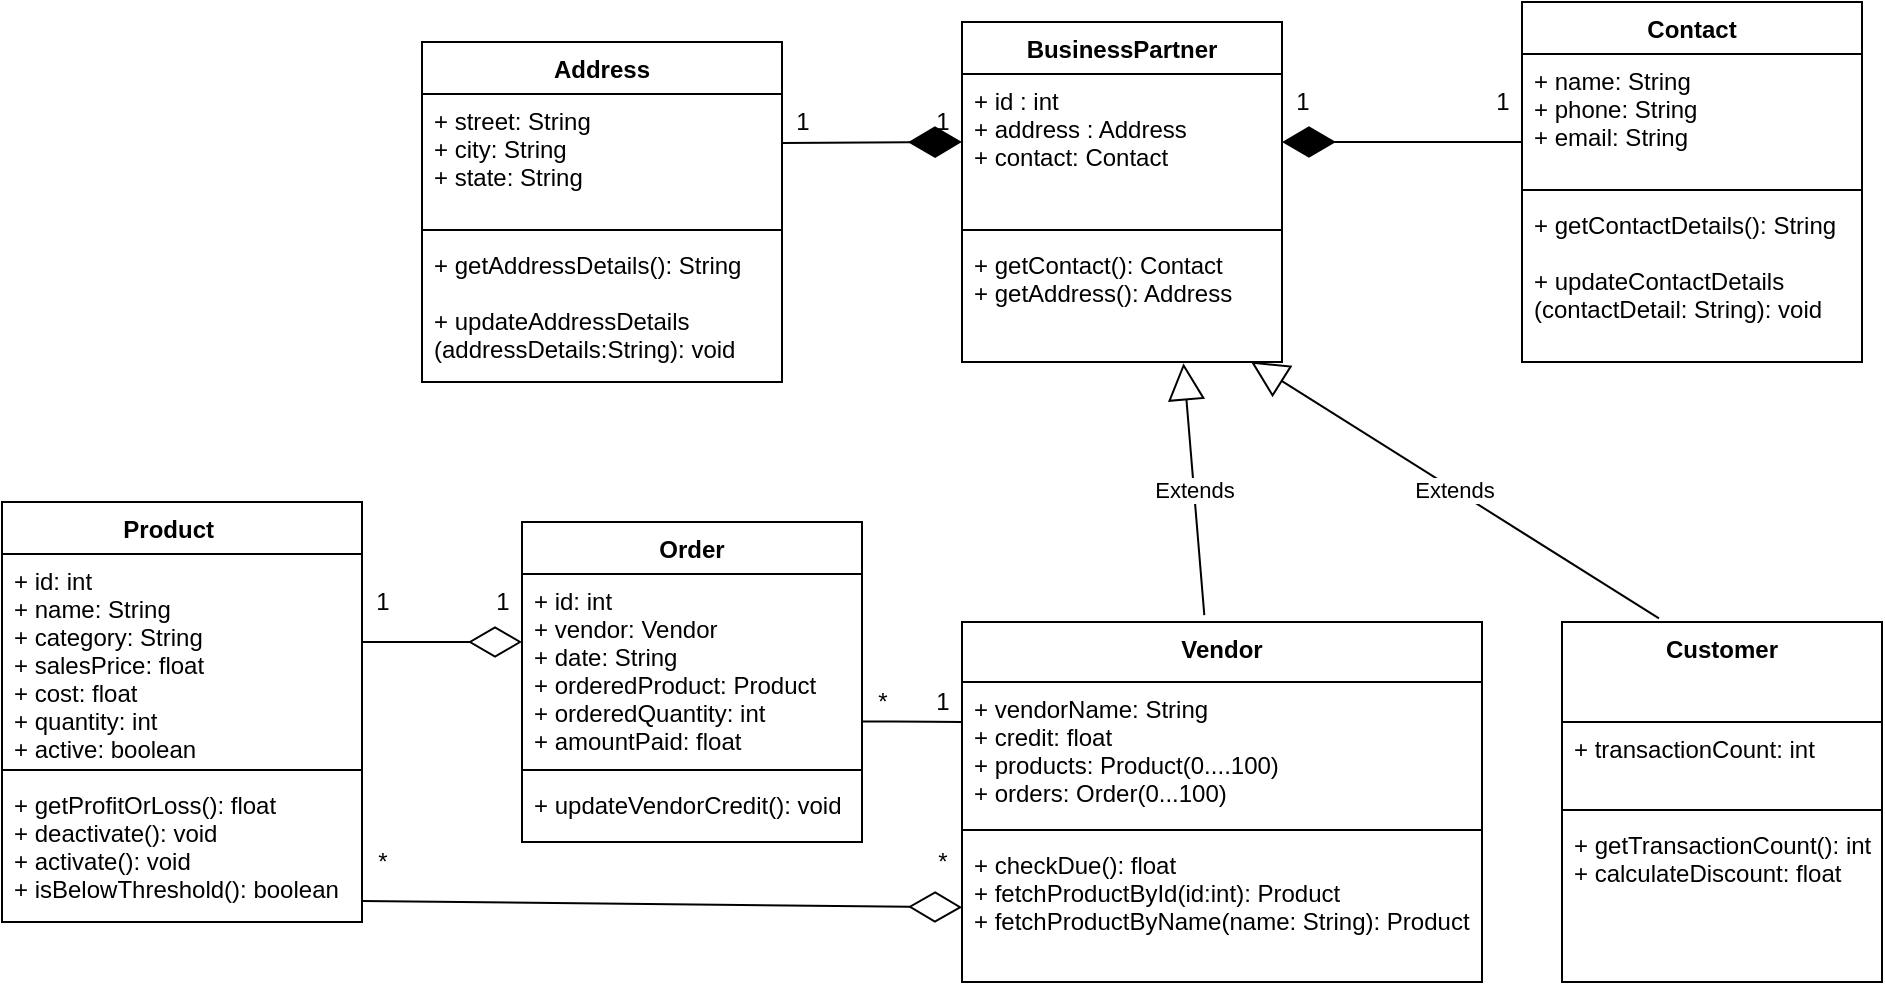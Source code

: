 <mxfile version="15.0.5" type="device" pages="2"><diagram id="69OuJsf0LlZGyANOmkY6" name="Page-1"><mxGraphModel dx="1888" dy="1621" grid="1" gridSize="10" guides="1" tooltips="1" connect="1" arrows="1" fold="1" page="1" pageScale="1" pageWidth="850" pageHeight="1100" math="0" shadow="0"><root><mxCell id="0"/><mxCell id="1" parent="0"/><mxCell id="LEkP-3PZfSbXPU-rr5hg-1" value="Address" style="swimlane;fontStyle=1;align=center;verticalAlign=top;childLayout=stackLayout;horizontal=1;startSize=26;horizontalStack=0;resizeParent=1;resizeParentMax=0;resizeLast=0;collapsible=1;marginBottom=0;" parent="1" vertex="1"><mxGeometry x="110" y="-120" width="180" height="170" as="geometry"><mxRectangle x="220" y="180" width="100" height="26" as="alternateBounds"/></mxGeometry></mxCell><mxCell id="LEkP-3PZfSbXPU-rr5hg-2" value="+ street: String&#10;+ city: String&#10;+ state: String&#10;" style="text;strokeColor=none;fillColor=none;align=left;verticalAlign=top;spacingLeft=4;spacingRight=4;overflow=hidden;rotatable=0;points=[[0,0.5],[1,0.5]];portConstraint=eastwest;" parent="LEkP-3PZfSbXPU-rr5hg-1" vertex="1"><mxGeometry y="26" width="180" height="64" as="geometry"/></mxCell><mxCell id="LEkP-3PZfSbXPU-rr5hg-3" value="" style="line;strokeWidth=1;fillColor=none;align=left;verticalAlign=middle;spacingTop=-1;spacingLeft=3;spacingRight=3;rotatable=0;labelPosition=right;points=[];portConstraint=eastwest;" parent="LEkP-3PZfSbXPU-rr5hg-1" vertex="1"><mxGeometry y="90" width="180" height="8" as="geometry"/></mxCell><mxCell id="LEkP-3PZfSbXPU-rr5hg-4" value="+ getAddressDetails(): String&#10;&#10;+ updateAddressDetails&#10;(addressDetails:String): void&#10;" style="text;strokeColor=none;fillColor=none;align=left;verticalAlign=top;spacingLeft=4;spacingRight=4;overflow=hidden;rotatable=0;points=[[0,0.5],[1,0.5]];portConstraint=eastwest;" parent="LEkP-3PZfSbXPU-rr5hg-1" vertex="1"><mxGeometry y="98" width="180" height="72" as="geometry"/></mxCell><mxCell id="LEkP-3PZfSbXPU-rr5hg-7" value="BusinessPartner" style="swimlane;fontStyle=1;align=center;verticalAlign=top;childLayout=stackLayout;horizontal=1;startSize=26;horizontalStack=0;resizeParent=1;resizeParentMax=0;resizeLast=0;collapsible=1;marginBottom=0;" parent="1" vertex="1"><mxGeometry x="380" y="-130" width="160" height="170" as="geometry"/></mxCell><mxCell id="LEkP-3PZfSbXPU-rr5hg-8" value="+ id : int&#10;+ address : Address&#10;+ contact: Contact" style="text;strokeColor=none;fillColor=none;align=left;verticalAlign=top;spacingLeft=4;spacingRight=4;overflow=hidden;rotatable=0;points=[[0,0.5],[1,0.5]];portConstraint=eastwest;" parent="LEkP-3PZfSbXPU-rr5hg-7" vertex="1"><mxGeometry y="26" width="160" height="74" as="geometry"/></mxCell><mxCell id="LEkP-3PZfSbXPU-rr5hg-9" value="" style="line;strokeWidth=1;fillColor=none;align=left;verticalAlign=middle;spacingTop=-1;spacingLeft=3;spacingRight=3;rotatable=0;labelPosition=right;points=[];portConstraint=eastwest;" parent="LEkP-3PZfSbXPU-rr5hg-7" vertex="1"><mxGeometry y="100" width="160" height="8" as="geometry"/></mxCell><mxCell id="LEkP-3PZfSbXPU-rr5hg-10" value="+ getContact(): Contact&#10;+ getAddress(): Address&#10;" style="text;strokeColor=none;fillColor=none;align=left;verticalAlign=top;spacingLeft=4;spacingRight=4;overflow=hidden;rotatable=0;points=[[0,0.5],[1,0.5]];portConstraint=eastwest;" parent="LEkP-3PZfSbXPU-rr5hg-7" vertex="1"><mxGeometry y="108" width="160" height="62" as="geometry"/></mxCell><mxCell id="LEkP-3PZfSbXPU-rr5hg-12" value="" style="endArrow=diamondThin;endFill=1;endSize=24;html=1;" parent="1" edge="1"><mxGeometry width="160" relative="1" as="geometry"><mxPoint x="290" y="-69.5" as="sourcePoint"/><mxPoint x="380" y="-70" as="targetPoint"/></mxGeometry></mxCell><mxCell id="LEkP-3PZfSbXPU-rr5hg-13" value="Contact&#10;" style="swimlane;fontStyle=1;align=center;verticalAlign=top;childLayout=stackLayout;horizontal=1;startSize=26;horizontalStack=0;resizeParent=1;resizeParentMax=0;resizeLast=0;collapsible=1;marginBottom=0;" parent="1" vertex="1"><mxGeometry x="660" y="-140" width="170" height="180" as="geometry"><mxRectangle x="670" y="20" width="80" height="26" as="alternateBounds"/></mxGeometry></mxCell><mxCell id="LEkP-3PZfSbXPU-rr5hg-14" value="+ name: String&#10;+ phone: String&#10;+ email: String&#10;" style="text;strokeColor=none;fillColor=none;align=left;verticalAlign=top;spacingLeft=4;spacingRight=4;overflow=hidden;rotatable=0;points=[[0,0.5],[1,0.5]];portConstraint=eastwest;" parent="LEkP-3PZfSbXPU-rr5hg-13" vertex="1"><mxGeometry y="26" width="170" height="64" as="geometry"/></mxCell><mxCell id="LEkP-3PZfSbXPU-rr5hg-15" value="" style="line;strokeWidth=1;fillColor=none;align=left;verticalAlign=middle;spacingTop=-1;spacingLeft=3;spacingRight=3;rotatable=0;labelPosition=right;points=[];portConstraint=eastwest;" parent="LEkP-3PZfSbXPU-rr5hg-13" vertex="1"><mxGeometry y="90" width="170" height="8" as="geometry"/></mxCell><mxCell id="LEkP-3PZfSbXPU-rr5hg-16" value="+ getContactDetails(): String&#10;&#10;+ updateContactDetails&#10;(contactDetail: String): void&#10;" style="text;strokeColor=none;fillColor=none;align=left;verticalAlign=top;spacingLeft=4;spacingRight=4;overflow=hidden;rotatable=0;points=[[0,0.5],[1,0.5]];portConstraint=eastwest;" parent="LEkP-3PZfSbXPU-rr5hg-13" vertex="1"><mxGeometry y="98" width="170" height="82" as="geometry"/></mxCell><mxCell id="LEkP-3PZfSbXPU-rr5hg-22" value="" style="endArrow=diamondThin;endFill=1;endSize=24;html=1;" parent="1" edge="1"><mxGeometry width="160" relative="1" as="geometry"><mxPoint x="660" y="-70" as="sourcePoint"/><mxPoint x="540" y="-70" as="targetPoint"/><Array as="points"/></mxGeometry></mxCell><mxCell id="LEkP-3PZfSbXPU-rr5hg-23" value="Product    " style="swimlane;fontStyle=1;align=center;verticalAlign=top;childLayout=stackLayout;horizontal=1;startSize=26;horizontalStack=0;resizeParent=1;resizeParentMax=0;resizeLast=0;collapsible=1;marginBottom=0;" parent="1" vertex="1"><mxGeometry x="-100" y="110" width="180" height="210" as="geometry"/></mxCell><mxCell id="LEkP-3PZfSbXPU-rr5hg-24" value="+ id: int&#10;+ name: String&#10;+ category: String&#10;+ salesPrice: float&#10;+ cost: float&#10;+ quantity: int&#10;+ active: boolean&#10;&#10;" style="text;strokeColor=none;fillColor=none;align=left;verticalAlign=top;spacingLeft=4;spacingRight=4;overflow=hidden;rotatable=0;points=[[0,0.5],[1,0.5]];portConstraint=eastwest;" parent="LEkP-3PZfSbXPU-rr5hg-23" vertex="1"><mxGeometry y="26" width="180" height="104" as="geometry"/></mxCell><mxCell id="LEkP-3PZfSbXPU-rr5hg-25" value="" style="line;strokeWidth=1;fillColor=none;align=left;verticalAlign=middle;spacingTop=-1;spacingLeft=3;spacingRight=3;rotatable=0;labelPosition=right;points=[];portConstraint=eastwest;" parent="LEkP-3PZfSbXPU-rr5hg-23" vertex="1"><mxGeometry y="130" width="180" height="8" as="geometry"/></mxCell><mxCell id="LEkP-3PZfSbXPU-rr5hg-26" value="+ getProfitOrLoss(): float&#10;+ deactivate(): void&#10;+ activate(): void&#10;+ isBelowThreshold(): boolean" style="text;strokeColor=none;fillColor=none;align=left;verticalAlign=top;spacingLeft=4;spacingRight=4;overflow=hidden;rotatable=0;points=[[0,0.5],[1,0.5]];portConstraint=eastwest;" parent="LEkP-3PZfSbXPU-rr5hg-23" vertex="1"><mxGeometry y="138" width="180" height="72" as="geometry"/></mxCell><mxCell id="LEkP-3PZfSbXPU-rr5hg-27" value="Order" style="swimlane;fontStyle=1;align=center;verticalAlign=top;childLayout=stackLayout;horizontal=1;startSize=26;horizontalStack=0;resizeParent=1;resizeParentMax=0;resizeLast=0;collapsible=1;marginBottom=0;" parent="1" vertex="1"><mxGeometry x="160" y="120" width="170" height="160" as="geometry"/></mxCell><mxCell id="LEkP-3PZfSbXPU-rr5hg-28" value="+ id: int&#10;+ vendor: Vendor&#10;+ date: String&#10;+ orderedProduct: Product&#10;+ orderedQuantity: int&#10;+ amountPaid: float" style="text;strokeColor=none;fillColor=none;align=left;verticalAlign=top;spacingLeft=4;spacingRight=4;overflow=hidden;rotatable=0;points=[[0,0.5],[1,0.5]];portConstraint=eastwest;" parent="LEkP-3PZfSbXPU-rr5hg-27" vertex="1"><mxGeometry y="26" width="170" height="94" as="geometry"/></mxCell><mxCell id="LEkP-3PZfSbXPU-rr5hg-29" value="" style="line;strokeWidth=1;fillColor=none;align=left;verticalAlign=middle;spacingTop=-1;spacingLeft=3;spacingRight=3;rotatable=0;labelPosition=right;points=[];portConstraint=eastwest;" parent="LEkP-3PZfSbXPU-rr5hg-27" vertex="1"><mxGeometry y="120" width="170" height="8" as="geometry"/></mxCell><mxCell id="LEkP-3PZfSbXPU-rr5hg-30" value="+ updateVendorCredit(): void" style="text;strokeColor=none;fillColor=none;align=left;verticalAlign=top;spacingLeft=4;spacingRight=4;overflow=hidden;rotatable=0;points=[[0,0.5],[1,0.5]];portConstraint=eastwest;" parent="LEkP-3PZfSbXPU-rr5hg-27" vertex="1"><mxGeometry y="128" width="170" height="32" as="geometry"/></mxCell><mxCell id="LEkP-3PZfSbXPU-rr5hg-32" value="Vendor&#10;" style="swimlane;fontStyle=1;align=center;verticalAlign=top;childLayout=stackLayout;horizontal=1;startSize=30;horizontalStack=0;resizeParent=1;resizeParentMax=0;resizeLast=0;collapsible=1;marginBottom=0;" parent="1" vertex="1"><mxGeometry x="380" y="170" width="260" height="180" as="geometry"/></mxCell><mxCell id="LEkP-3PZfSbXPU-rr5hg-33" value="+ vendorName: String&#10;+ credit: float&#10;+ products: Product(0....100)&#10;+ orders: Order(0...100)&#10;" style="text;strokeColor=none;fillColor=none;align=left;verticalAlign=top;spacingLeft=4;spacingRight=4;overflow=hidden;rotatable=0;points=[[0,0.5],[1,0.5]];portConstraint=eastwest;" parent="LEkP-3PZfSbXPU-rr5hg-32" vertex="1"><mxGeometry y="30" width="260" height="70" as="geometry"/></mxCell><mxCell id="LEkP-3PZfSbXPU-rr5hg-34" value="" style="line;strokeWidth=1;fillColor=none;align=left;verticalAlign=middle;spacingTop=-1;spacingLeft=3;spacingRight=3;rotatable=0;labelPosition=right;points=[];portConstraint=eastwest;" parent="LEkP-3PZfSbXPU-rr5hg-32" vertex="1"><mxGeometry y="100" width="260" height="8" as="geometry"/></mxCell><mxCell id="LEkP-3PZfSbXPU-rr5hg-35" value="+ checkDue(): float&#10;+ fetchProductById(id:int): Product&#10;+ fetchProductByName(name: String): Product&#10;&#10;" style="text;strokeColor=none;fillColor=none;align=left;verticalAlign=top;spacingLeft=4;spacingRight=4;overflow=hidden;rotatable=0;points=[[0,0.5],[1,0.5]];portConstraint=eastwest;" parent="LEkP-3PZfSbXPU-rr5hg-32" vertex="1"><mxGeometry y="108" width="260" height="72" as="geometry"/></mxCell><mxCell id="LEkP-3PZfSbXPU-rr5hg-36" value="Customer" style="swimlane;fontStyle=1;align=center;verticalAlign=top;childLayout=stackLayout;horizontal=1;startSize=50;horizontalStack=0;resizeParent=1;resizeParentMax=0;resizeLast=0;collapsible=1;marginBottom=0;" parent="1" vertex="1"><mxGeometry x="680" y="170" width="160" height="180" as="geometry"/></mxCell><mxCell id="LEkP-3PZfSbXPU-rr5hg-37" value="+ transactionCount: int" style="text;strokeColor=none;fillColor=none;align=left;verticalAlign=top;spacingLeft=4;spacingRight=4;overflow=hidden;rotatable=0;points=[[0,0.5],[1,0.5]];portConstraint=eastwest;" parent="LEkP-3PZfSbXPU-rr5hg-36" vertex="1"><mxGeometry y="50" width="160" height="40" as="geometry"/></mxCell><mxCell id="LEkP-3PZfSbXPU-rr5hg-38" value="" style="line;strokeWidth=1;fillColor=none;align=left;verticalAlign=middle;spacingTop=-1;spacingLeft=3;spacingRight=3;rotatable=0;labelPosition=right;points=[];portConstraint=eastwest;" parent="LEkP-3PZfSbXPU-rr5hg-36" vertex="1"><mxGeometry y="90" width="160" height="8" as="geometry"/></mxCell><mxCell id="LEkP-3PZfSbXPU-rr5hg-39" value="+ getTransactionCount(): int&#10;+ calculateDiscount: float&#10;" style="text;strokeColor=none;fillColor=none;align=left;verticalAlign=top;spacingLeft=4;spacingRight=4;overflow=hidden;rotatable=0;points=[[0,0.5],[1,0.5]];portConstraint=eastwest;" parent="LEkP-3PZfSbXPU-rr5hg-36" vertex="1"><mxGeometry y="98" width="160" height="82" as="geometry"/></mxCell><mxCell id="LEkP-3PZfSbXPU-rr5hg-40" value="Extends" style="endArrow=block;endSize=16;endFill=0;html=1;entryX=0.692;entryY=1.01;entryDx=0;entryDy=0;entryPerimeter=0;exitX=0.466;exitY=-0.019;exitDx=0;exitDy=0;exitPerimeter=0;" parent="1" source="LEkP-3PZfSbXPU-rr5hg-32" target="LEkP-3PZfSbXPU-rr5hg-10" edge="1"><mxGeometry width="160" relative="1" as="geometry"><mxPoint x="500" y="210" as="sourcePoint"/><mxPoint x="610" y="70" as="targetPoint"/></mxGeometry></mxCell><mxCell id="LEkP-3PZfSbXPU-rr5hg-42" value="Extends" style="endArrow=block;endSize=16;endFill=0;html=1;entryX=0.903;entryY=0.997;entryDx=0;entryDy=0;entryPerimeter=0;exitX=0.303;exitY=-0.01;exitDx=0;exitDy=0;exitPerimeter=0;" parent="1" source="LEkP-3PZfSbXPU-rr5hg-36" target="LEkP-3PZfSbXPU-rr5hg-10" edge="1"><mxGeometry width="160" relative="1" as="geometry"><mxPoint x="706.519" y="289.38" as="sourcePoint"/><mxPoint x="610" y="70" as="targetPoint"/></mxGeometry></mxCell><mxCell id="LEkP-3PZfSbXPU-rr5hg-43" value="" style="endArrow=diamondThin;endFill=0;endSize=24;html=1;" parent="1" edge="1"><mxGeometry width="160" relative="1" as="geometry"><mxPoint x="80" y="180" as="sourcePoint"/><mxPoint x="160" y="180" as="targetPoint"/><Array as="points"><mxPoint x="90" y="180"/><mxPoint x="100" y="180"/></Array></mxGeometry></mxCell><mxCell id="LEkP-3PZfSbXPU-rr5hg-44" value="" style="endArrow=diamondThin;endFill=0;endSize=24;html=1;" parent="1" target="LEkP-3PZfSbXPU-rr5hg-35" edge="1"><mxGeometry width="160" relative="1" as="geometry"><mxPoint x="80" y="309.5" as="sourcePoint"/><mxPoint x="160" y="309.5" as="targetPoint"/></mxGeometry></mxCell><mxCell id="LEkP-3PZfSbXPU-rr5hg-52" value="" style="endArrow=none;html=1;edgeStyle=orthogonalEdgeStyle;exitX=1;exitY=0.785;exitDx=0;exitDy=0;exitPerimeter=0;" parent="1" source="LEkP-3PZfSbXPU-rr5hg-28" edge="1"><mxGeometry relative="1" as="geometry"><mxPoint x="340" y="220" as="sourcePoint"/><mxPoint x="380" y="220" as="targetPoint"/></mxGeometry></mxCell><mxCell id="LEkP-3PZfSbXPU-rr5hg-58" value="1" style="text;html=1;align=center;verticalAlign=middle;resizable=0;points=[];autosize=1;strokeColor=none;fillColor=none;" parent="1" vertex="1"><mxGeometry x="290" y="-90" width="20" height="20" as="geometry"/></mxCell><mxCell id="LEkP-3PZfSbXPU-rr5hg-59" value="1" style="text;html=1;align=center;verticalAlign=middle;resizable=0;points=[];autosize=1;strokeColor=none;fillColor=none;" parent="1" vertex="1"><mxGeometry x="360" y="-90" width="20" height="20" as="geometry"/></mxCell><mxCell id="LEkP-3PZfSbXPU-rr5hg-61" value="1" style="text;html=1;align=center;verticalAlign=middle;resizable=0;points=[];autosize=1;strokeColor=none;fillColor=none;" parent="1" vertex="1"><mxGeometry x="540" y="-100" width="20" height="20" as="geometry"/></mxCell><mxCell id="LEkP-3PZfSbXPU-rr5hg-62" value="1" style="text;html=1;align=center;verticalAlign=middle;resizable=0;points=[];autosize=1;strokeColor=none;fillColor=none;" parent="1" vertex="1"><mxGeometry x="640" y="-100" width="20" height="20" as="geometry"/></mxCell><mxCell id="LEkP-3PZfSbXPU-rr5hg-63" value="1" style="text;html=1;align=center;verticalAlign=middle;resizable=0;points=[];autosize=1;strokeColor=none;fillColor=none;" parent="1" vertex="1"><mxGeometry x="80" y="150" width="20" height="20" as="geometry"/></mxCell><mxCell id="LEkP-3PZfSbXPU-rr5hg-64" value="1" style="text;html=1;align=center;verticalAlign=middle;resizable=0;points=[];autosize=1;strokeColor=none;fillColor=none;" parent="1" vertex="1"><mxGeometry x="140" y="150" width="20" height="20" as="geometry"/></mxCell><mxCell id="LEkP-3PZfSbXPU-rr5hg-65" value="*" style="text;html=1;align=center;verticalAlign=middle;resizable=0;points=[];autosize=1;strokeColor=none;fillColor=none;" parent="1" vertex="1"><mxGeometry x="330" y="200" width="20" height="20" as="geometry"/></mxCell><mxCell id="LEkP-3PZfSbXPU-rr5hg-66" value="1" style="text;html=1;align=center;verticalAlign=middle;resizable=0;points=[];autosize=1;strokeColor=none;fillColor=none;" parent="1" vertex="1"><mxGeometry x="360" y="200" width="20" height="20" as="geometry"/></mxCell><mxCell id="LEkP-3PZfSbXPU-rr5hg-67" value="*" style="text;html=1;align=center;verticalAlign=middle;resizable=0;points=[];autosize=1;strokeColor=none;fillColor=none;" parent="1" vertex="1"><mxGeometry x="80" y="280" width="20" height="20" as="geometry"/></mxCell><mxCell id="LEkP-3PZfSbXPU-rr5hg-68" value="*" style="text;html=1;align=center;verticalAlign=middle;resizable=0;points=[];autosize=1;strokeColor=none;fillColor=none;" parent="1" vertex="1"><mxGeometry x="360" y="280" width="20" height="20" as="geometry"/></mxCell></root></mxGraphModel></diagram><diagram id="qFyRKo4XxovKg3THYgI_" name="Page-2"><mxGraphModel dx="1038" dy="521" grid="1" gridSize="10" guides="1" tooltips="1" connect="1" arrows="1" fold="1" page="1" pageScale="1" pageWidth="850" pageHeight="1100" math="0" shadow="0"><root><mxCell id="L-Yr5ZFFsIaaVOidCJCU-0"/><mxCell id="L-Yr5ZFFsIaaVOidCJCU-1" parent="L-Yr5ZFFsIaaVOidCJCU-0"/></root></mxGraphModel></diagram></mxfile>